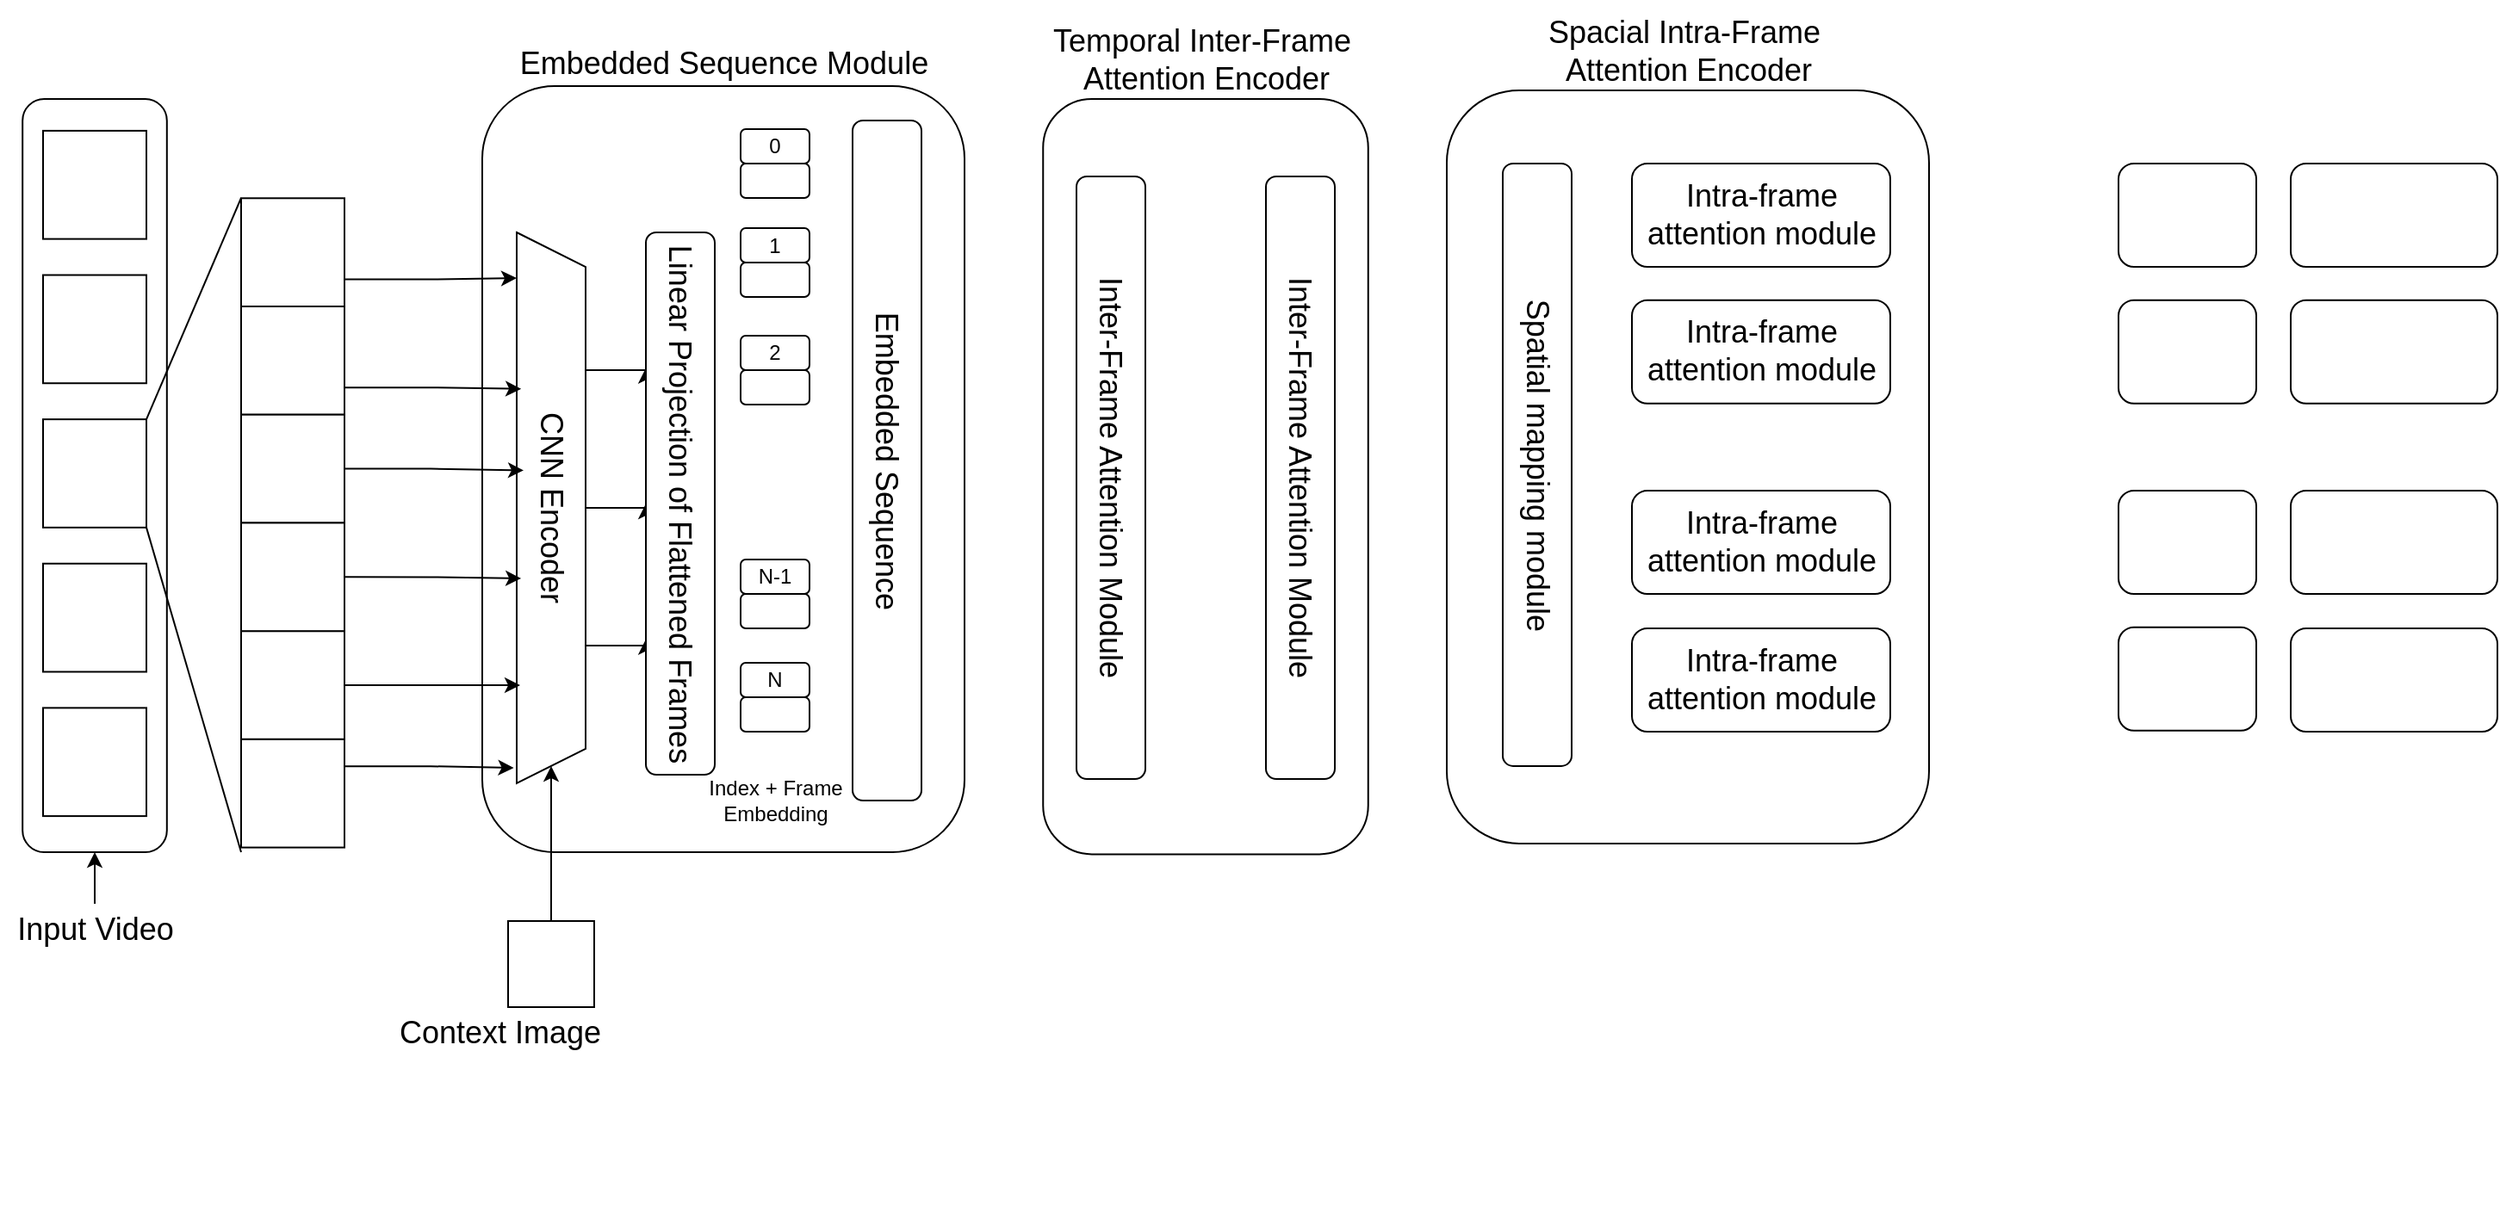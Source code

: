 <mxfile version="26.0.14">
  <diagram name="Page-1" id="e7JIrzoSqEnFolrPraUH">
    <mxGraphModel dx="1020" dy="685" grid="1" gridSize="10" guides="0" tooltips="1" connect="1" arrows="1" fold="1" page="1" pageScale="1" pageWidth="1600" pageHeight="900" math="0" shadow="0">
      <root>
        <mxCell id="0" />
        <mxCell id="1" parent="0" />
        <mxCell id="kPAVEtL3coRbAUNOqb-5-1" value="" style="rounded=1;whiteSpace=wrap;html=1;rotation=90;" vertex="1" parent="1">
          <mxGeometry x="-133.75" y="299.35" width="437.5" height="83.81" as="geometry" />
        </mxCell>
        <mxCell id="kPAVEtL3coRbAUNOqb-5-2" value="" style="rounded=0;whiteSpace=wrap;html=1;" vertex="1" parent="1">
          <mxGeometry x="55.0" y="140.952" width="60.0" height="62.857" as="geometry" />
        </mxCell>
        <mxCell id="kPAVEtL3coRbAUNOqb-5-4" value="" style="rounded=0;whiteSpace=wrap;html=1;" vertex="1" parent="1">
          <mxGeometry x="55.0" y="392.381" width="60.0" height="62.857" as="geometry" />
        </mxCell>
        <mxCell id="kPAVEtL3coRbAUNOqb-5-5" value="" style="rounded=0;whiteSpace=wrap;html=1;" vertex="1" parent="1">
          <mxGeometry x="55.0" y="308.571" width="60.0" height="62.857" as="geometry" />
        </mxCell>
        <mxCell id="kPAVEtL3coRbAUNOqb-5-6" value="" style="rounded=0;whiteSpace=wrap;html=1;" vertex="1" parent="1">
          <mxGeometry x="55.0" y="224.762" width="60.0" height="62.857" as="geometry" />
        </mxCell>
        <mxCell id="kPAVEtL3coRbAUNOqb-5-8" value="" style="rounded=0;whiteSpace=wrap;html=1;" vertex="1" parent="1">
          <mxGeometry x="55.0" y="476.19" width="60.0" height="62.857" as="geometry" />
        </mxCell>
        <mxCell id="kPAVEtL3coRbAUNOqb-5-44" value="" style="group" vertex="1" connectable="0" parent="1">
          <mxGeometry x="870" y="117.44" width="280" height="653.75" as="geometry" />
        </mxCell>
        <mxCell id="kPAVEtL3coRbAUNOqb-5-27" value="" style="rounded=1;whiteSpace=wrap;html=1;rotation=90;" vertex="1" parent="kPAVEtL3coRbAUNOqb-5-44">
          <mxGeometry x="-78.75" y="78.75" width="437.5" height="280" as="geometry" />
        </mxCell>
        <mxCell id="kPAVEtL3coRbAUNOqb-5-28" value="&lt;font style=&quot;font-size: 18px;&quot;&gt;Spatial mapping module&lt;/font&gt;" style="rounded=1;whiteSpace=wrap;html=1;rotation=90;" vertex="1" parent="kPAVEtL3coRbAUNOqb-5-44">
          <mxGeometry x="-122.5" y="197.5" width="350" height="40" as="geometry" />
        </mxCell>
        <mxCell id="kPAVEtL3coRbAUNOqb-5-30" value="&lt;font style=&quot;font-size: 18px;&quot;&gt;Intra-frame attention module&lt;/font&gt;" style="rounded=1;whiteSpace=wrap;html=1;" vertex="1" parent="kPAVEtL3coRbAUNOqb-5-44">
          <mxGeometry x="107.5" y="42.56" width="150" height="60" as="geometry" />
        </mxCell>
        <mxCell id="kPAVEtL3coRbAUNOqb-5-31" value="&lt;span style=&quot;font-size: 18px;&quot;&gt;Intra-frame attention module&lt;/span&gt;" style="rounded=1;whiteSpace=wrap;html=1;" vertex="1" parent="kPAVEtL3coRbAUNOqb-5-44">
          <mxGeometry x="107.5" y="312.56" width="150" height="60" as="geometry" />
        </mxCell>
        <mxCell id="kPAVEtL3coRbAUNOqb-5-32" value="&lt;span style=&quot;font-size: 18px;&quot;&gt;Intra-frame attention module&lt;/span&gt;" style="rounded=1;whiteSpace=wrap;html=1;" vertex="1" parent="kPAVEtL3coRbAUNOqb-5-44">
          <mxGeometry x="107.5" y="232.56" width="150" height="60" as="geometry" />
        </mxCell>
        <mxCell id="kPAVEtL3coRbAUNOqb-5-33" value="&lt;span style=&quot;font-size: 18px;&quot;&gt;Intra-frame attention module&lt;/span&gt;" style="rounded=1;whiteSpace=wrap;html=1;" vertex="1" parent="kPAVEtL3coRbAUNOqb-5-44">
          <mxGeometry x="107.5" y="121.91" width="150" height="60" as="geometry" />
        </mxCell>
        <mxCell id="kPAVEtL3coRbAUNOqb-5-45" value="" style="group" vertex="1" connectable="0" parent="1">
          <mxGeometry x="1260" y="160" width="220" height="330" as="geometry" />
        </mxCell>
        <mxCell id="kPAVEtL3coRbAUNOqb-5-34" value="" style="rounded=1;whiteSpace=wrap;html=1;" vertex="1" parent="kPAVEtL3coRbAUNOqb-5-45">
          <mxGeometry width="80" height="60" as="geometry" />
        </mxCell>
        <mxCell id="kPAVEtL3coRbAUNOqb-5-35" value="" style="rounded=1;whiteSpace=wrap;html=1;" vertex="1" parent="kPAVEtL3coRbAUNOqb-5-45">
          <mxGeometry y="79.35" width="80" height="60" as="geometry" />
        </mxCell>
        <mxCell id="kPAVEtL3coRbAUNOqb-5-36" value="" style="rounded=1;whiteSpace=wrap;html=1;" vertex="1" parent="kPAVEtL3coRbAUNOqb-5-45">
          <mxGeometry y="190" width="80" height="60" as="geometry" />
        </mxCell>
        <mxCell id="kPAVEtL3coRbAUNOqb-5-37" value="" style="rounded=1;whiteSpace=wrap;html=1;" vertex="1" parent="kPAVEtL3coRbAUNOqb-5-45">
          <mxGeometry y="269.35" width="80" height="60" as="geometry" />
        </mxCell>
        <mxCell id="kPAVEtL3coRbAUNOqb-5-38" value="" style="rounded=1;whiteSpace=wrap;html=1;" vertex="1" parent="kPAVEtL3coRbAUNOqb-5-45">
          <mxGeometry x="100" width="120" height="60" as="geometry" />
        </mxCell>
        <mxCell id="kPAVEtL3coRbAUNOqb-5-39" value="" style="rounded=1;whiteSpace=wrap;html=1;" vertex="1" parent="kPAVEtL3coRbAUNOqb-5-45">
          <mxGeometry x="100" y="79.35" width="120" height="60" as="geometry" />
        </mxCell>
        <mxCell id="kPAVEtL3coRbAUNOqb-5-40" value="" style="rounded=1;whiteSpace=wrap;html=1;" vertex="1" parent="kPAVEtL3coRbAUNOqb-5-45">
          <mxGeometry x="100" y="190" width="120" height="60" as="geometry" />
        </mxCell>
        <mxCell id="kPAVEtL3coRbAUNOqb-5-41" value="" style="rounded=1;whiteSpace=wrap;html=1;" vertex="1" parent="kPAVEtL3coRbAUNOqb-5-45">
          <mxGeometry x="100" y="270" width="120" height="60" as="geometry" />
        </mxCell>
        <mxCell id="kPAVEtL3coRbAUNOqb-5-55" style="edgeStyle=orthogonalEdgeStyle;rounded=0;orthogonalLoop=1;jettySize=auto;html=1;entryX=1;entryY=0.5;entryDx=0;entryDy=0;" edge="1" parent="1" source="kPAVEtL3coRbAUNOqb-5-49" target="kPAVEtL3coRbAUNOqb-5-1">
          <mxGeometry relative="1" as="geometry" />
        </mxCell>
        <mxCell id="kPAVEtL3coRbAUNOqb-5-49" value="&lt;font style=&quot;font-size: 18px;&quot;&gt;Input Video&lt;/font&gt;" style="text;html=1;align=center;verticalAlign=middle;resizable=0;points=[];autosize=1;strokeColor=none;fillColor=none;" vertex="1" parent="1">
          <mxGeometry x="30" y="590" width="110" height="30" as="geometry" />
        </mxCell>
        <mxCell id="kPAVEtL3coRbAUNOqb-5-50" value="&lt;font style=&quot;font-size: 18px;&quot;&gt;Context Image&lt;/font&gt;" style="text;html=1;align=center;verticalAlign=middle;resizable=0;points=[];autosize=1;strokeColor=none;fillColor=none;" vertex="1" parent="1">
          <mxGeometry x="250" y="650" width="140" height="30" as="geometry" />
        </mxCell>
        <mxCell id="kPAVEtL3coRbAUNOqb-5-54" value="&lt;font style=&quot;font-size: 18px;&quot;&gt;Spacial Intra-Frame&amp;nbsp;&lt;/font&gt;&lt;div&gt;&lt;font style=&quot;font-size: 18px;&quot;&gt;Attention Encoder&lt;/font&gt;&lt;/div&gt;" style="text;html=1;align=center;verticalAlign=middle;resizable=0;points=[];autosize=1;strokeColor=none;fillColor=none;" vertex="1" parent="1">
          <mxGeometry x="915" y="65" width="190" height="60" as="geometry" />
        </mxCell>
        <mxCell id="kPAVEtL3coRbAUNOqb-5-62" value="" style="group" vertex="1" connectable="0" parent="1">
          <mxGeometry x="170" y="180.142" width="60" height="377.147" as="geometry" />
        </mxCell>
        <mxCell id="kPAVEtL3coRbAUNOqb-5-56" value="" style="rounded=0;whiteSpace=wrap;html=1;" vertex="1" parent="kPAVEtL3coRbAUNOqb-5-62">
          <mxGeometry y="62.86" width="60.0" height="62.857" as="geometry" />
        </mxCell>
        <mxCell id="kPAVEtL3coRbAUNOqb-5-57" value="" style="rounded=0;whiteSpace=wrap;html=1;" vertex="1" parent="kPAVEtL3coRbAUNOqb-5-62">
          <mxGeometry y="125.72" width="60.0" height="62.857" as="geometry" />
        </mxCell>
        <mxCell id="kPAVEtL3coRbAUNOqb-5-58" value="" style="rounded=0;whiteSpace=wrap;html=1;" vertex="1" parent="kPAVEtL3coRbAUNOqb-5-62">
          <mxGeometry y="251.43" width="60.0" height="62.857" as="geometry" />
        </mxCell>
        <mxCell id="kPAVEtL3coRbAUNOqb-5-59" value="" style="rounded=0;whiteSpace=wrap;html=1;" vertex="1" parent="kPAVEtL3coRbAUNOqb-5-62">
          <mxGeometry y="188.58" width="60.0" height="62.857" as="geometry" />
        </mxCell>
        <mxCell id="kPAVEtL3coRbAUNOqb-5-60" value="" style="rounded=0;whiteSpace=wrap;html=1;" vertex="1" parent="kPAVEtL3coRbAUNOqb-5-62">
          <mxGeometry width="60.0" height="62.857" as="geometry" />
        </mxCell>
        <mxCell id="kPAVEtL3coRbAUNOqb-5-61" value="" style="rounded=0;whiteSpace=wrap;html=1;" vertex="1" parent="kPAVEtL3coRbAUNOqb-5-62">
          <mxGeometry y="314.29" width="60.0" height="62.857" as="geometry" />
        </mxCell>
        <mxCell id="kPAVEtL3coRbAUNOqb-5-63" value="" style="group" vertex="1" connectable="0" parent="1">
          <mxGeometry x="310" y="87.44" width="520" height="572.56" as="geometry" />
        </mxCell>
        <mxCell id="kPAVEtL3coRbAUNOqb-5-42" value="" style="group" vertex="1" connectable="0" parent="kPAVEtL3coRbAUNOqb-5-63">
          <mxGeometry y="27.56" width="520" height="446.19" as="geometry" />
        </mxCell>
        <mxCell id="kPAVEtL3coRbAUNOqb-5-18" value="" style="rounded=1;whiteSpace=wrap;html=1;rotation=90;" vertex="1" parent="kPAVEtL3coRbAUNOqb-5-42">
          <mxGeometry x="-82.5" y="82.5" width="445" height="280" as="geometry" />
        </mxCell>
        <mxCell id="kPAVEtL3coRbAUNOqb-5-79" style="edgeStyle=orthogonalEdgeStyle;rounded=0;orthogonalLoop=1;jettySize=auto;html=1;exitX=0.5;exitY=0;exitDx=0;exitDy=0;entryX=0.5;entryY=1;entryDx=0;entryDy=0;" edge="1" parent="kPAVEtL3coRbAUNOqb-5-42" source="kPAVEtL3coRbAUNOqb-5-19" target="kPAVEtL3coRbAUNOqb-5-20">
          <mxGeometry relative="1" as="geometry" />
        </mxCell>
        <mxCell id="kPAVEtL3coRbAUNOqb-5-80" style="edgeStyle=orthogonalEdgeStyle;rounded=0;orthogonalLoop=1;jettySize=auto;html=1;exitX=0.25;exitY=0;exitDx=0;exitDy=0;entryX=0.25;entryY=1;entryDx=0;entryDy=0;" edge="1" parent="kPAVEtL3coRbAUNOqb-5-42" source="kPAVEtL3coRbAUNOqb-5-19" target="kPAVEtL3coRbAUNOqb-5-20">
          <mxGeometry relative="1" as="geometry" />
        </mxCell>
        <mxCell id="kPAVEtL3coRbAUNOqb-5-81" style="edgeStyle=orthogonalEdgeStyle;rounded=0;orthogonalLoop=1;jettySize=auto;html=1;exitX=0.75;exitY=0;exitDx=0;exitDy=0;entryX=0.75;entryY=1;entryDx=0;entryDy=0;" edge="1" parent="kPAVEtL3coRbAUNOqb-5-42" source="kPAVEtL3coRbAUNOqb-5-19" target="kPAVEtL3coRbAUNOqb-5-20">
          <mxGeometry relative="1" as="geometry" />
        </mxCell>
        <mxCell id="kPAVEtL3coRbAUNOqb-5-19" value="&lt;font style=&quot;font-size: 18px;&quot;&gt;CNN Encoder&lt;/font&gt;" style="shape=trapezoid;perimeter=trapezoidPerimeter;whiteSpace=wrap;html=1;fixedSize=1;rotation=90;" vertex="1" parent="kPAVEtL3coRbAUNOqb-5-42">
          <mxGeometry x="-120" y="225" width="320" height="40" as="geometry" />
        </mxCell>
        <mxCell id="kPAVEtL3coRbAUNOqb-5-20" value="&lt;font style=&quot;font-size: 18px;&quot;&gt;Linear Projection of Flattened Frames&lt;/font&gt;" style="rounded=1;whiteSpace=wrap;html=1;rotation=90;" vertex="1" parent="kPAVEtL3coRbAUNOqb-5-42">
          <mxGeometry x="-42.5" y="222.5" width="315" height="40" as="geometry" />
        </mxCell>
        <mxCell id="kPAVEtL3coRbAUNOqb-5-21" value="&lt;font style=&quot;font-size: 18px;&quot;&gt;Embedded Sequence&lt;/font&gt;" style="rounded=1;whiteSpace=wrap;html=1;rotation=90;" vertex="1" parent="kPAVEtL3coRbAUNOqb-5-42">
          <mxGeometry x="37.5" y="197.5" width="395" height="40" as="geometry" />
        </mxCell>
        <mxCell id="kPAVEtL3coRbAUNOqb-5-100" value="" style="group" vertex="1" connectable="0" parent="kPAVEtL3coRbAUNOqb-5-42">
          <mxGeometry x="150" y="25" width="40" height="40" as="geometry" />
        </mxCell>
        <mxCell id="kPAVEtL3coRbAUNOqb-5-98" value="0" style="rounded=1;whiteSpace=wrap;html=1;container=0;" vertex="1" parent="kPAVEtL3coRbAUNOqb-5-100">
          <mxGeometry width="40" height="20" as="geometry" />
        </mxCell>
        <mxCell id="kPAVEtL3coRbAUNOqb-5-99" value="" style="rounded=1;whiteSpace=wrap;html=1;container=0;" vertex="1" parent="kPAVEtL3coRbAUNOqb-5-100">
          <mxGeometry y="20" width="40" height="20" as="geometry" />
        </mxCell>
        <mxCell id="kPAVEtL3coRbAUNOqb-5-103" value="" style="group" vertex="1" connectable="0" parent="kPAVEtL3coRbAUNOqb-5-42">
          <mxGeometry x="150" y="82.5" width="40" height="40" as="geometry" />
        </mxCell>
        <mxCell id="kPAVEtL3coRbAUNOqb-5-83" value="1" style="rounded=1;whiteSpace=wrap;html=1;container=0;" vertex="1" parent="kPAVEtL3coRbAUNOqb-5-103">
          <mxGeometry width="40" height="20" as="geometry" />
        </mxCell>
        <mxCell id="kPAVEtL3coRbAUNOqb-5-84" value="" style="rounded=1;whiteSpace=wrap;html=1;container=0;" vertex="1" parent="kPAVEtL3coRbAUNOqb-5-103">
          <mxGeometry y="20" width="40" height="20" as="geometry" />
        </mxCell>
        <mxCell id="kPAVEtL3coRbAUNOqb-5-104" value="" style="group" vertex="1" connectable="0" parent="kPAVEtL3coRbAUNOqb-5-42">
          <mxGeometry x="150" y="145" width="40" height="40" as="geometry" />
        </mxCell>
        <mxCell id="kPAVEtL3coRbAUNOqb-5-87" value="2" style="rounded=1;whiteSpace=wrap;html=1;container=0;" vertex="1" parent="kPAVEtL3coRbAUNOqb-5-104">
          <mxGeometry width="40" height="20" as="geometry" />
        </mxCell>
        <mxCell id="kPAVEtL3coRbAUNOqb-5-88" value="" style="rounded=1;whiteSpace=wrap;html=1;container=0;" vertex="1" parent="kPAVEtL3coRbAUNOqb-5-104">
          <mxGeometry y="20" width="40" height="20" as="geometry" />
        </mxCell>
        <mxCell id="kPAVEtL3coRbAUNOqb-5-105" value="" style="group" vertex="1" connectable="0" parent="kPAVEtL3coRbAUNOqb-5-42">
          <mxGeometry x="150" y="275" width="40" height="40" as="geometry" />
        </mxCell>
        <mxCell id="kPAVEtL3coRbAUNOqb-5-90" value="N-1" style="rounded=1;whiteSpace=wrap;html=1;container=0;" vertex="1" parent="kPAVEtL3coRbAUNOqb-5-105">
          <mxGeometry width="40" height="20" as="geometry" />
        </mxCell>
        <mxCell id="kPAVEtL3coRbAUNOqb-5-91" value="" style="rounded=1;whiteSpace=wrap;html=1;container=0;" vertex="1" parent="kPAVEtL3coRbAUNOqb-5-105">
          <mxGeometry y="20" width="40" height="20" as="geometry" />
        </mxCell>
        <mxCell id="kPAVEtL3coRbAUNOqb-5-106" value="" style="group" vertex="1" connectable="0" parent="kPAVEtL3coRbAUNOqb-5-42">
          <mxGeometry x="150" y="335" width="40" height="40" as="geometry" />
        </mxCell>
        <mxCell id="kPAVEtL3coRbAUNOqb-5-93" value="N" style="rounded=1;whiteSpace=wrap;html=1;" vertex="1" parent="kPAVEtL3coRbAUNOqb-5-106">
          <mxGeometry width="40" height="20" as="geometry" />
        </mxCell>
        <mxCell id="kPAVEtL3coRbAUNOqb-5-94" value="" style="rounded=1;whiteSpace=wrap;html=1;" vertex="1" parent="kPAVEtL3coRbAUNOqb-5-106">
          <mxGeometry y="20" width="40" height="20" as="geometry" />
        </mxCell>
        <mxCell id="kPAVEtL3coRbAUNOqb-5-107" value="Index + Frame&lt;div&gt;Embedding&lt;/div&gt;" style="text;html=1;align=center;verticalAlign=middle;resizable=0;points=[];autosize=1;strokeColor=none;fillColor=none;" vertex="1" parent="kPAVEtL3coRbAUNOqb-5-42">
          <mxGeometry x="120" y="395" width="100" height="40" as="geometry" />
        </mxCell>
        <mxCell id="kPAVEtL3coRbAUNOqb-5-109" value="" style="group" vertex="1" connectable="0" parent="kPAVEtL3coRbAUNOqb-5-42">
          <mxGeometry x="320" y="-45" width="200" height="491.19" as="geometry" />
        </mxCell>
        <mxCell id="kPAVEtL3coRbAUNOqb-5-52" value="&lt;font style=&quot;font-size: 18px;&quot;&gt;Temporal Inter-Frame&amp;nbsp;&lt;/font&gt;&lt;div&gt;&lt;font style=&quot;font-size: 18px;&quot;&gt;Attention Encoder&lt;/font&gt;&lt;/div&gt;" style="text;html=1;align=center;verticalAlign=middle;resizable=0;points=[];autosize=1;strokeColor=none;fillColor=none;" vertex="1" parent="kPAVEtL3coRbAUNOqb-5-109">
          <mxGeometry width="200" height="60" as="geometry" />
        </mxCell>
        <mxCell id="kPAVEtL3coRbAUNOqb-5-108" value="" style="group" vertex="1" connectable="0" parent="kPAVEtL3coRbAUNOqb-5-109">
          <mxGeometry x="5.62" y="52.44" width="188.75" height="438.75" as="geometry" />
        </mxCell>
        <mxCell id="kPAVEtL3coRbAUNOqb-5-22" value="" style="rounded=1;whiteSpace=wrap;html=1;rotation=90;" vertex="1" parent="kPAVEtL3coRbAUNOqb-5-108">
          <mxGeometry x="-125" y="125" width="438.75" height="188.75" as="geometry" />
        </mxCell>
        <mxCell id="kPAVEtL3coRbAUNOqb-5-25" value="&lt;font style=&quot;font-size: 18px;&quot;&gt;Inter-Frame Attention Module&lt;/font&gt;" style="rounded=1;whiteSpace=wrap;html=1;rotation=90;" vertex="1" parent="kPAVEtL3coRbAUNOqb-5-108">
          <mxGeometry x="-135.62" y="200.06" width="350" height="40" as="geometry" />
        </mxCell>
        <mxCell id="kPAVEtL3coRbAUNOqb-5-26" value="&lt;span style=&quot;font-size: 18px;&quot;&gt;Inter-Frame Attention Module&lt;/span&gt;" style="rounded=1;whiteSpace=wrap;html=1;rotation=90;" vertex="1" parent="kPAVEtL3coRbAUNOqb-5-108">
          <mxGeometry x="-25.62" y="200.06" width="350" height="40" as="geometry" />
        </mxCell>
        <mxCell id="kPAVEtL3coRbAUNOqb-5-48" style="edgeStyle=orthogonalEdgeStyle;rounded=0;orthogonalLoop=1;jettySize=auto;html=1;entryX=1;entryY=0.5;entryDx=0;entryDy=0;" edge="1" parent="kPAVEtL3coRbAUNOqb-5-63" source="kPAVEtL3coRbAUNOqb-5-47" target="kPAVEtL3coRbAUNOqb-5-19">
          <mxGeometry relative="1" as="geometry" />
        </mxCell>
        <mxCell id="kPAVEtL3coRbAUNOqb-5-47" value="" style="rounded=0;whiteSpace=wrap;html=1;" vertex="1" parent="kPAVEtL3coRbAUNOqb-5-63">
          <mxGeometry x="15" y="512.56" width="50" height="50" as="geometry" />
        </mxCell>
        <mxCell id="kPAVEtL3coRbAUNOqb-5-51" value="&lt;font style=&quot;font-size: 18px;&quot;&gt;Embedded Sequence Module&lt;/font&gt;" style="text;html=1;align=center;verticalAlign=middle;resizable=0;points=[];autosize=1;strokeColor=none;fillColor=none;" vertex="1" parent="kPAVEtL3coRbAUNOqb-5-63">
          <mxGeometry x="10" width="260" height="30" as="geometry" />
        </mxCell>
        <mxCell id="kPAVEtL3coRbAUNOqb-5-67" value="" style="endArrow=none;html=1;rounded=0;exitX=1;exitY=0;exitDx=0;exitDy=0;" edge="1" parent="1" source="kPAVEtL3coRbAUNOqb-5-5">
          <mxGeometry width="50" height="50" relative="1" as="geometry">
            <mxPoint x="770" y="430" as="sourcePoint" />
            <mxPoint x="170" y="180" as="targetPoint" />
          </mxGeometry>
        </mxCell>
        <mxCell id="kPAVEtL3coRbAUNOqb-5-68" value="" style="endArrow=none;html=1;rounded=0;exitX=1;exitY=1;exitDx=0;exitDy=0;" edge="1" parent="1" source="kPAVEtL3coRbAUNOqb-5-5">
          <mxGeometry width="50" height="50" relative="1" as="geometry">
            <mxPoint x="125" y="779" as="sourcePoint" />
            <mxPoint x="170" y="560" as="targetPoint" />
          </mxGeometry>
        </mxCell>
        <mxCell id="kPAVEtL3coRbAUNOqb-5-69" style="edgeStyle=orthogonalEdgeStyle;rounded=0;orthogonalLoop=1;jettySize=auto;html=1;exitX=1;exitY=0.75;exitDx=0;exitDy=0;entryX=0.083;entryY=1;entryDx=0;entryDy=0;entryPerimeter=0;" edge="1" parent="1" source="kPAVEtL3coRbAUNOqb-5-60" target="kPAVEtL3coRbAUNOqb-5-19">
          <mxGeometry relative="1" as="geometry" />
        </mxCell>
        <mxCell id="kPAVEtL3coRbAUNOqb-5-71" style="edgeStyle=orthogonalEdgeStyle;rounded=0;orthogonalLoop=1;jettySize=auto;html=1;exitX=1;exitY=0.5;exitDx=0;exitDy=0;entryX=0.432;entryY=0.9;entryDx=0;entryDy=0;entryPerimeter=0;" edge="1" parent="1" source="kPAVEtL3coRbAUNOqb-5-57" target="kPAVEtL3coRbAUNOqb-5-19">
          <mxGeometry relative="1" as="geometry" />
        </mxCell>
        <mxCell id="kPAVEtL3coRbAUNOqb-5-72" style="edgeStyle=orthogonalEdgeStyle;rounded=0;orthogonalLoop=1;jettySize=auto;html=1;exitX=1;exitY=0.5;exitDx=0;exitDy=0;entryX=0.628;entryY=0.936;entryDx=0;entryDy=0;entryPerimeter=0;" edge="1" parent="1" source="kPAVEtL3coRbAUNOqb-5-59" target="kPAVEtL3coRbAUNOqb-5-19">
          <mxGeometry relative="1" as="geometry" />
        </mxCell>
        <mxCell id="kPAVEtL3coRbAUNOqb-5-74" style="edgeStyle=orthogonalEdgeStyle;rounded=0;orthogonalLoop=1;jettySize=auto;html=1;exitX=1;exitY=0.75;exitDx=0;exitDy=0;entryX=0.284;entryY=0.936;entryDx=0;entryDy=0;entryPerimeter=0;" edge="1" parent="1" source="kPAVEtL3coRbAUNOqb-5-56" target="kPAVEtL3coRbAUNOqb-5-19">
          <mxGeometry relative="1" as="geometry" />
        </mxCell>
        <mxCell id="kPAVEtL3coRbAUNOqb-5-75" style="edgeStyle=orthogonalEdgeStyle;rounded=0;orthogonalLoop=1;jettySize=auto;html=1;exitX=1;exitY=0.25;exitDx=0;exitDy=0;entryX=0.972;entryY=1.043;entryDx=0;entryDy=0;entryPerimeter=0;" edge="1" parent="1" source="kPAVEtL3coRbAUNOqb-5-61" target="kPAVEtL3coRbAUNOqb-5-19">
          <mxGeometry relative="1" as="geometry" />
        </mxCell>
        <mxCell id="kPAVEtL3coRbAUNOqb-5-102" style="edgeStyle=orthogonalEdgeStyle;rounded=0;orthogonalLoop=1;jettySize=auto;html=1;exitX=1;exitY=0.5;exitDx=0;exitDy=0;entryX=0.822;entryY=0.95;entryDx=0;entryDy=0;entryPerimeter=0;" edge="1" parent="1" source="kPAVEtL3coRbAUNOqb-5-58" target="kPAVEtL3coRbAUNOqb-5-19">
          <mxGeometry relative="1" as="geometry" />
        </mxCell>
      </root>
    </mxGraphModel>
  </diagram>
</mxfile>
